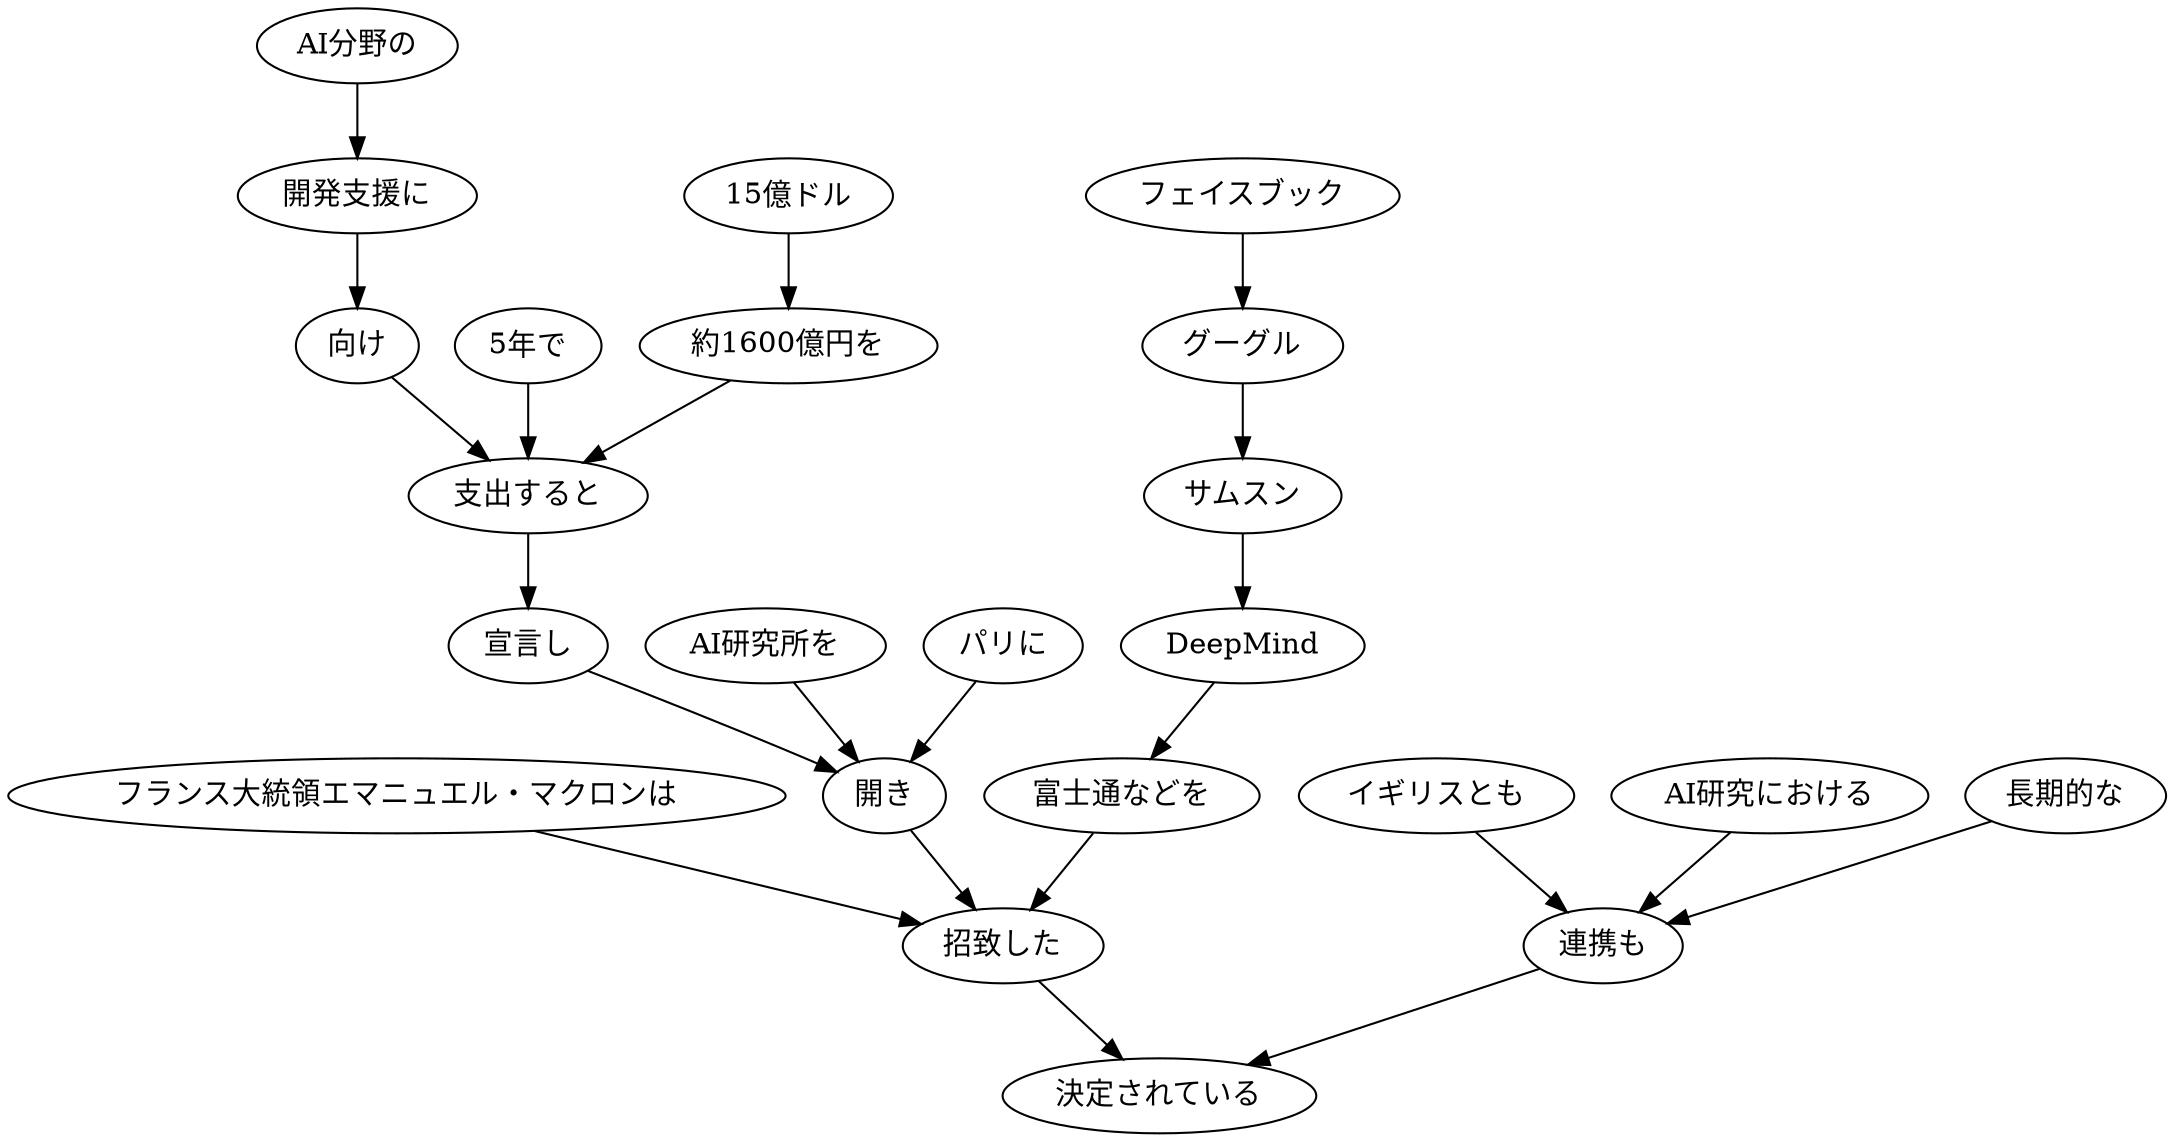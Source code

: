 // ans44
digraph {
	0 [label="フランス大統領エマニュエル・マクロンは"]
	17 [label="招致した"]
	0 -> 17
	1 [label="AI分野の"]
	2 [label="開発支援に"]
	1 -> 2
	2 [label="開発支援に"]
	3 [label="向け"]
	2 -> 3
	3 [label="向け"]
	7 [label="支出すると"]
	3 -> 7
	4 [label="5年で"]
	7 [label="支出すると"]
	4 -> 7
	5 [label="15億ドル"]
	6 [label="約1600億円を"]
	5 -> 6
	6 [label="約1600億円を"]
	7 [label="支出すると"]
	6 -> 7
	7 [label="支出すると"]
	8 [label="宣言し"]
	7 -> 8
	8 [label="宣言し"]
	11 [label="開き"]
	8 -> 11
	9 [label="AI研究所を"]
	11 [label="開き"]
	9 -> 11
	10 [label="パリに"]
	11 [label="開き"]
	10 -> 11
	11 [label="開き"]
	17 [label="招致した"]
	11 -> 17
	12 [label="フェイスブック"]
	13 [label="グーグル"]
	12 -> 13
	13 [label="グーグル"]
	14 [label="サムスン"]
	13 -> 14
	14 [label="サムスン"]
	15 [label=DeepMind]
	14 -> 15
	15 [label=DeepMind]
	16 [label="富士通などを"]
	15 -> 16
	16 [label="富士通などを"]
	17 [label="招致した"]
	16 -> 17
	17 [label="招致した"]
	22 [label="決定されている"]
	17 -> 22
	18 [label="イギリスとも"]
	21 [label="連携も"]
	18 -> 21
	19 [label="AI研究における"]
	21 [label="連携も"]
	19 -> 21
	20 [label="長期的な"]
	21 [label="連携も"]
	20 -> 21
	21 [label="連携も"]
	22 [label="決定されている"]
	21 -> 22
}

